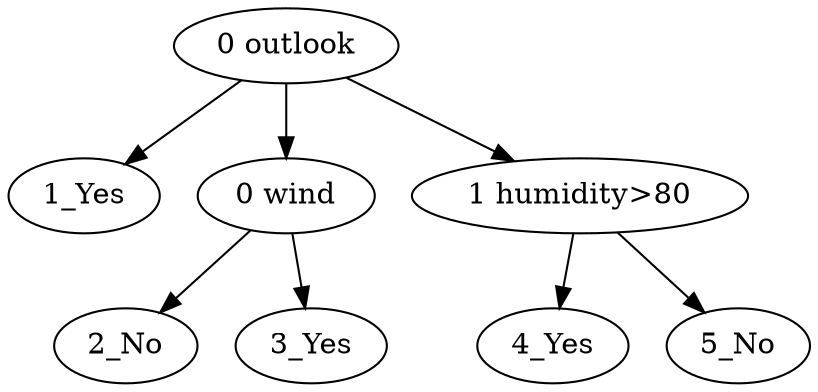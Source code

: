 strict digraph "" {
	"0 outlook" -> "1_Yes";
	"0 outlook" -> "0 wind";
	"0 outlook" -> "1 humidity>80";
	"0 wind" -> "2_No";
	"0 wind" -> "3_Yes";
	"1 humidity>80" -> "4_Yes";
	"1 humidity>80" -> "5_No";
}
